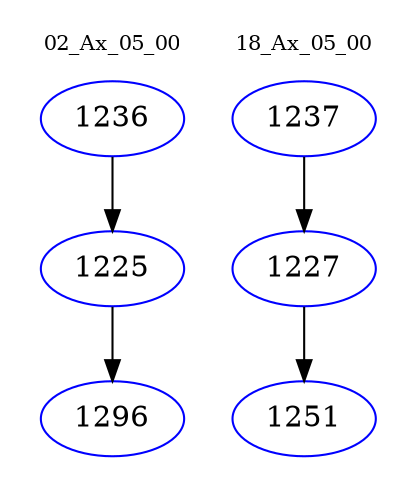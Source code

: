 digraph{
subgraph cluster_0 {
color = white
label = "02_Ax_05_00";
fontsize=10;
T0_1236 [label="1236", color="blue"]
T0_1236 -> T0_1225 [color="black"]
T0_1225 [label="1225", color="blue"]
T0_1225 -> T0_1296 [color="black"]
T0_1296 [label="1296", color="blue"]
}
subgraph cluster_1 {
color = white
label = "18_Ax_05_00";
fontsize=10;
T1_1237 [label="1237", color="blue"]
T1_1237 -> T1_1227 [color="black"]
T1_1227 [label="1227", color="blue"]
T1_1227 -> T1_1251 [color="black"]
T1_1251 [label="1251", color="blue"]
}
}
